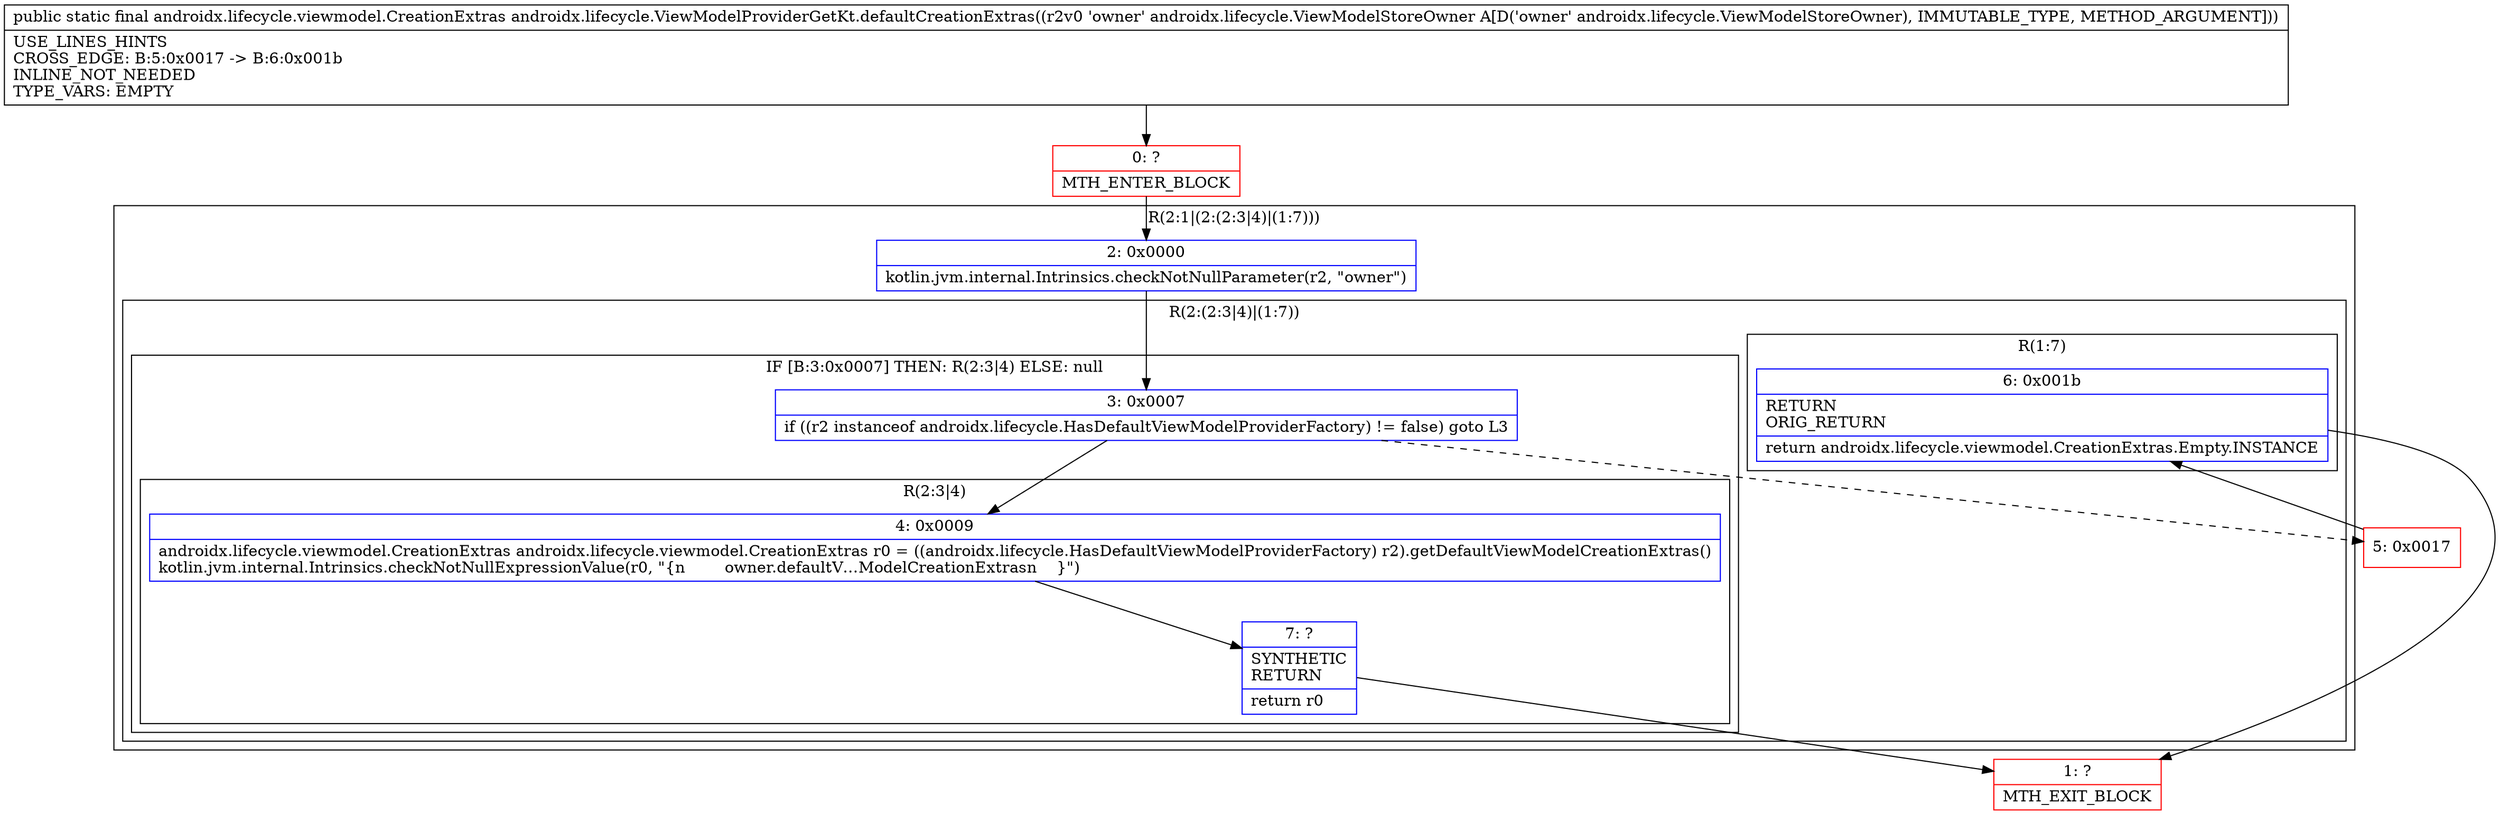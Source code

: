 digraph "CFG forandroidx.lifecycle.ViewModelProviderGetKt.defaultCreationExtras(Landroidx\/lifecycle\/ViewModelStoreOwner;)Landroidx\/lifecycle\/viewmodel\/CreationExtras;" {
subgraph cluster_Region_521616164 {
label = "R(2:1|(2:(2:3|4)|(1:7)))";
node [shape=record,color=blue];
Node_2 [shape=record,label="{2\:\ 0x0000|kotlin.jvm.internal.Intrinsics.checkNotNullParameter(r2, \"owner\")\l}"];
subgraph cluster_Region_1495543928 {
label = "R(2:(2:3|4)|(1:7))";
node [shape=record,color=blue];
subgraph cluster_IfRegion_254069905 {
label = "IF [B:3:0x0007] THEN: R(2:3|4) ELSE: null";
node [shape=record,color=blue];
Node_3 [shape=record,label="{3\:\ 0x0007|if ((r2 instanceof androidx.lifecycle.HasDefaultViewModelProviderFactory) != false) goto L3\l}"];
subgraph cluster_Region_945668460 {
label = "R(2:3|4)";
node [shape=record,color=blue];
Node_4 [shape=record,label="{4\:\ 0x0009|androidx.lifecycle.viewmodel.CreationExtras androidx.lifecycle.viewmodel.CreationExtras r0 = ((androidx.lifecycle.HasDefaultViewModelProviderFactory) r2).getDefaultViewModelCreationExtras()\lkotlin.jvm.internal.Intrinsics.checkNotNullExpressionValue(r0, \"\{n        owner.defaultV…ModelCreationExtrasn    \}\")\l}"];
Node_7 [shape=record,label="{7\:\ ?|SYNTHETIC\lRETURN\l|return r0\l}"];
}
}
subgraph cluster_Region_337012874 {
label = "R(1:7)";
node [shape=record,color=blue];
Node_6 [shape=record,label="{6\:\ 0x001b|RETURN\lORIG_RETURN\l|return androidx.lifecycle.viewmodel.CreationExtras.Empty.INSTANCE\l}"];
}
}
}
Node_0 [shape=record,color=red,label="{0\:\ ?|MTH_ENTER_BLOCK\l}"];
Node_1 [shape=record,color=red,label="{1\:\ ?|MTH_EXIT_BLOCK\l}"];
Node_5 [shape=record,color=red,label="{5\:\ 0x0017}"];
MethodNode[shape=record,label="{public static final androidx.lifecycle.viewmodel.CreationExtras androidx.lifecycle.ViewModelProviderGetKt.defaultCreationExtras((r2v0 'owner' androidx.lifecycle.ViewModelStoreOwner A[D('owner' androidx.lifecycle.ViewModelStoreOwner), IMMUTABLE_TYPE, METHOD_ARGUMENT]))  | USE_LINES_HINTS\lCROSS_EDGE: B:5:0x0017 \-\> B:6:0x001b\lINLINE_NOT_NEEDED\lTYPE_VARS: EMPTY\l}"];
MethodNode -> Node_0;Node_2 -> Node_3;
Node_3 -> Node_4;
Node_3 -> Node_5[style=dashed];
Node_4 -> Node_7;
Node_7 -> Node_1;
Node_6 -> Node_1;
Node_0 -> Node_2;
Node_5 -> Node_6;
}

